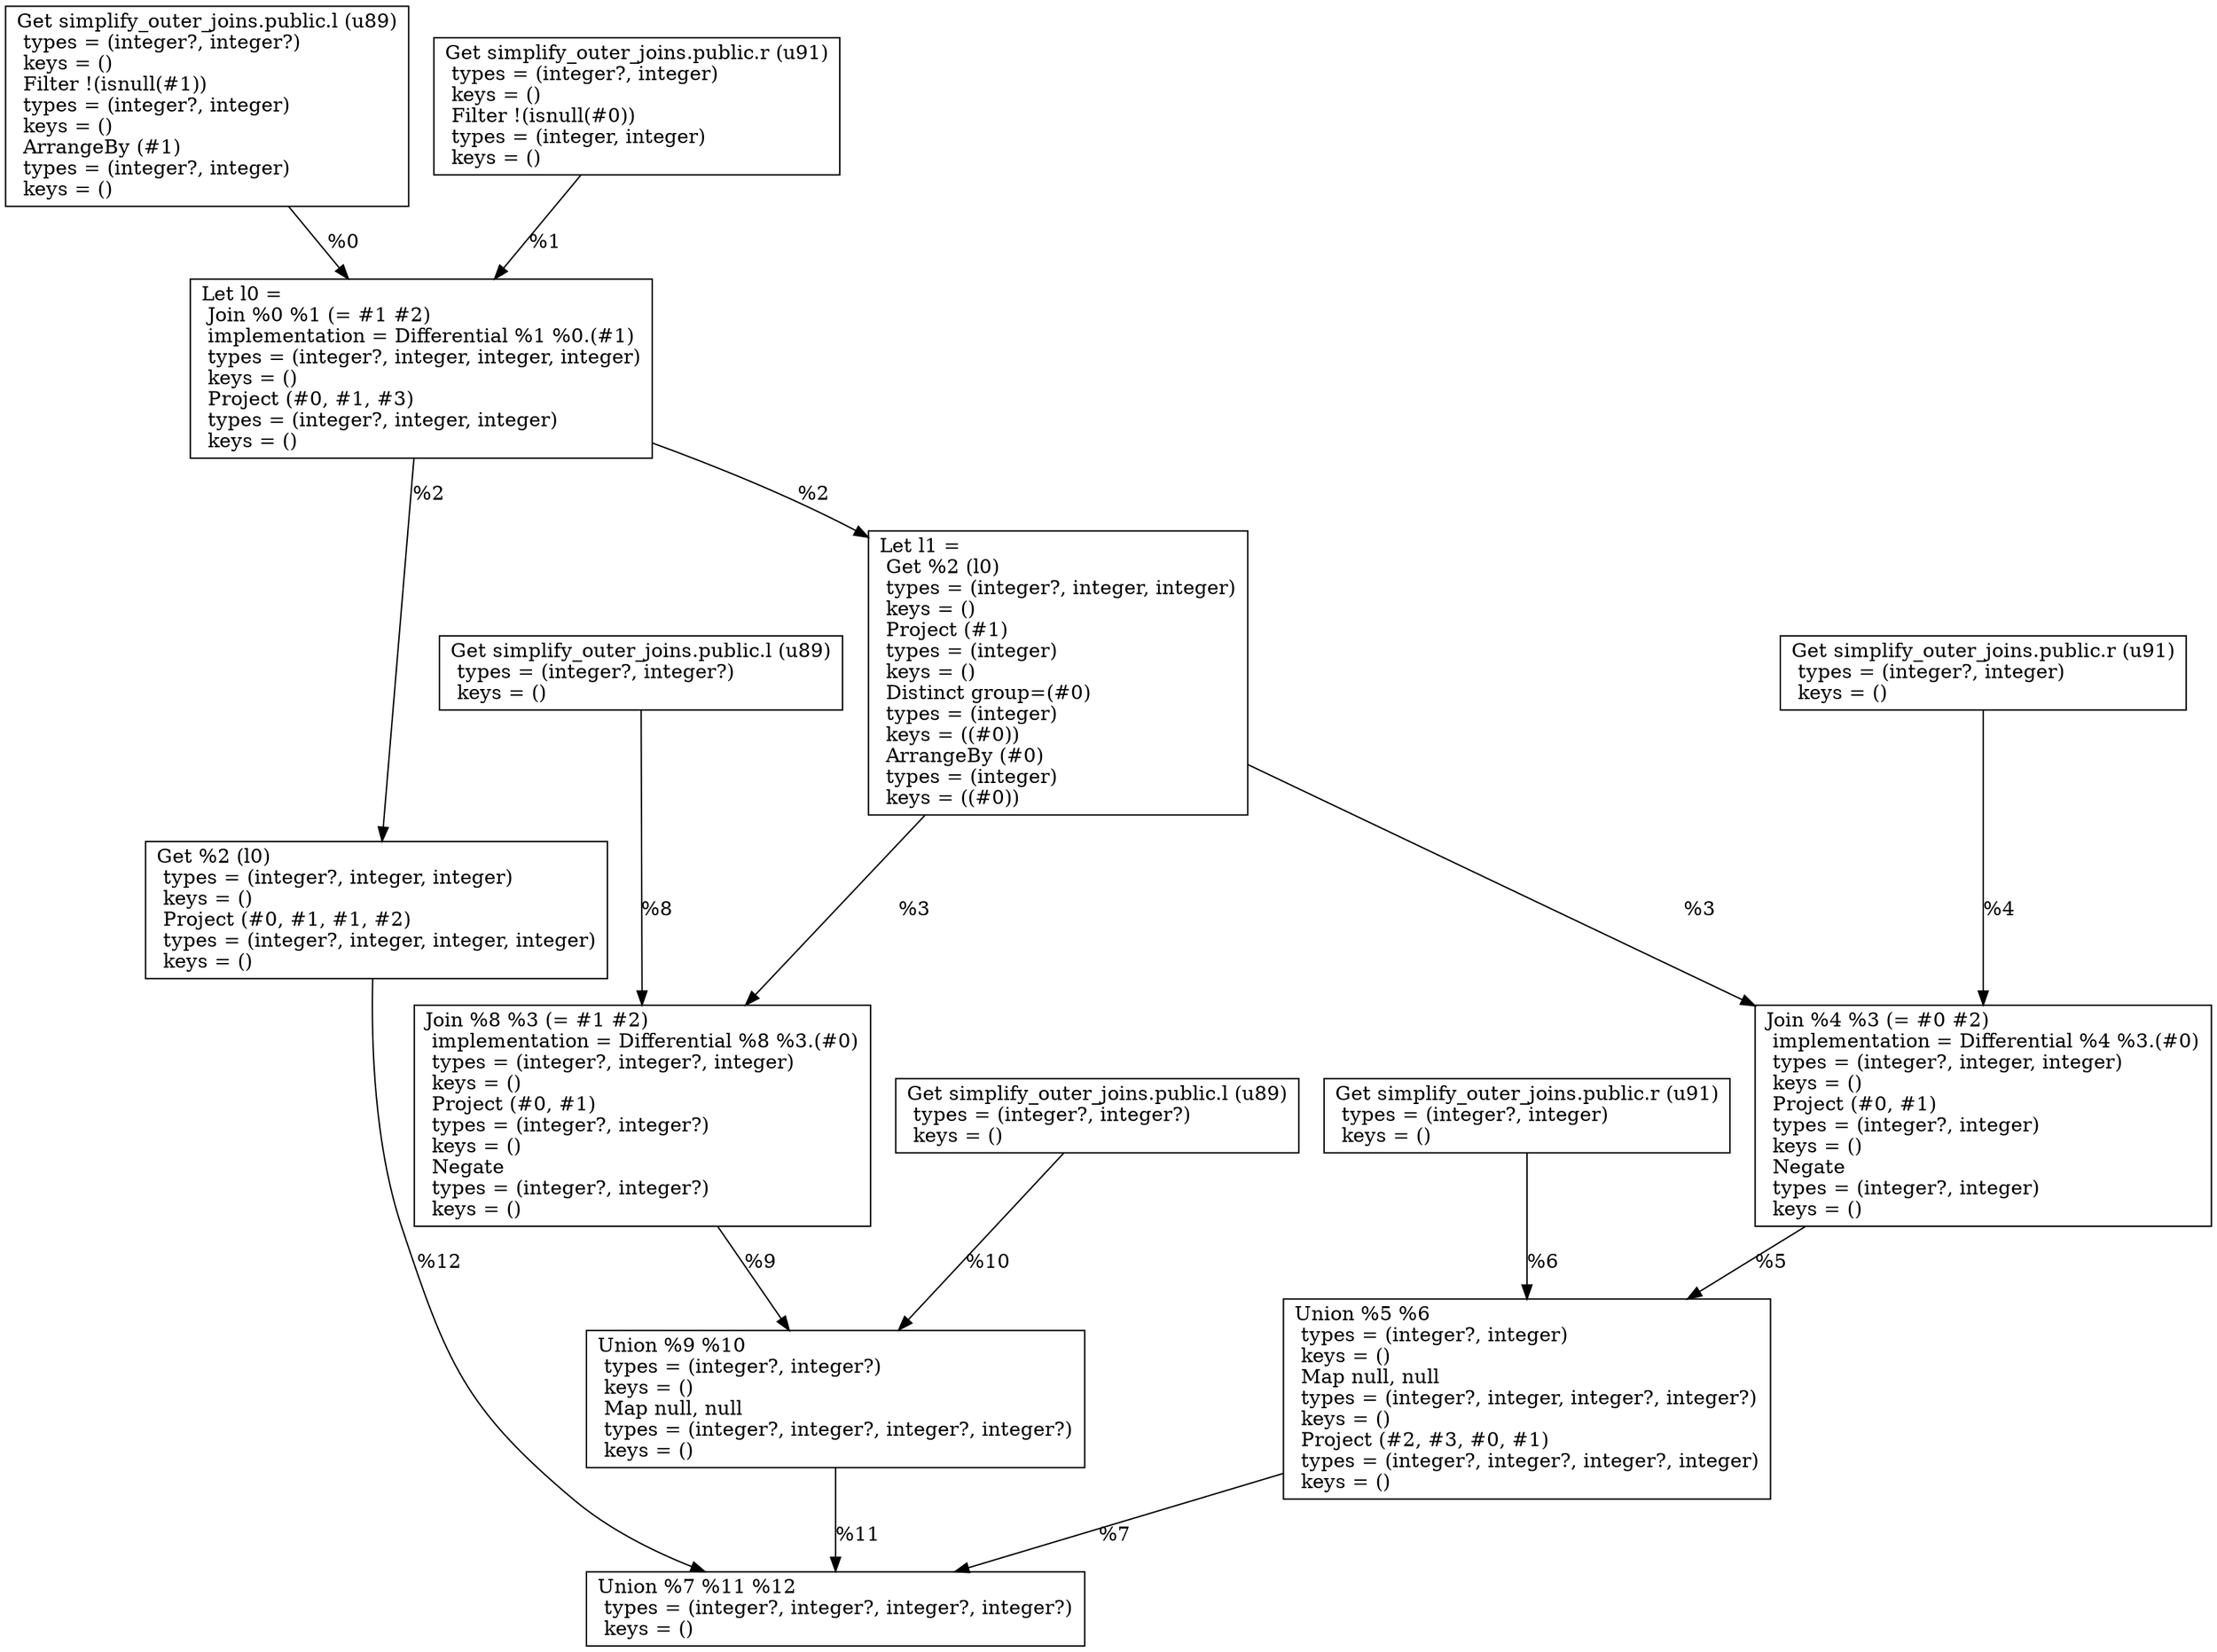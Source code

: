 digraph G {
    node0 [shape = record, label=" Get simplify_outer_joins.public.l (u89)\l  types = (integer?, integer?)\l  keys = ()\l Filter !(isnull(#1))\l  types = (integer?, integer)\l  keys = ()\l ArrangeBy (#1)\l  types = (integer?, integer)\l  keys = ()\l"]
    node1 [shape = record, label=" Get simplify_outer_joins.public.r (u91)\l  types = (integer?, integer)\l  keys = ()\l Filter !(isnull(#0))\l  types = (integer, integer)\l  keys = ()\l"]
    node2 [shape = record, label="Let l0 =\l Join %0 %1 (= #1 #2)\l  implementation = Differential %1 %0.(#1)\l  types = (integer?, integer, integer, integer)\l  keys = ()\l Project (#0, #1, #3)\l  types = (integer?, integer, integer)\l  keys = ()\l"]
    node3 [shape = record, label="Let l1 =\l Get %2 (l0)\l  types = (integer?, integer, integer)\l  keys = ()\l Project (#1)\l  types = (integer)\l  keys = ()\l Distinct group=(#0)\l  types = (integer)\l  keys = ((#0))\l ArrangeBy (#0)\l  types = (integer)\l  keys = ((#0))\l"]
    node4 [shape = record, label=" Get simplify_outer_joins.public.r (u91)\l  types = (integer?, integer)\l  keys = ()\l"]
    node5 [shape = record, label=" Join %4 %3 (= #0 #2)\l  implementation = Differential %4 %3.(#0)\l  types = (integer?, integer, integer)\l  keys = ()\l Project (#0, #1)\l  types = (integer?, integer)\l  keys = ()\l Negate\l  types = (integer?, integer)\l  keys = ()\l"]
    node6 [shape = record, label=" Get simplify_outer_joins.public.r (u91)\l  types = (integer?, integer)\l  keys = ()\l"]
    node7 [shape = record, label=" Union %5 %6\l  types = (integer?, integer)\l  keys = ()\l Map null, null\l  types = (integer?, integer, integer?, integer?)\l  keys = ()\l Project (#2, #3, #0, #1)\l  types = (integer?, integer?, integer?, integer)\l  keys = ()\l"]
    node8 [shape = record, label=" Get simplify_outer_joins.public.l (u89)\l  types = (integer?, integer?)\l  keys = ()\l"]
    node9 [shape = record, label=" Join %8 %3 (= #1 #2)\l  implementation = Differential %8 %3.(#0)\l  types = (integer?, integer?, integer)\l  keys = ()\l Project (#0, #1)\l  types = (integer?, integer?)\l  keys = ()\l Negate\l  types = (integer?, integer?)\l  keys = ()\l"]
    node10 [shape = record, label=" Get simplify_outer_joins.public.l (u89)\l  types = (integer?, integer?)\l  keys = ()\l"]
    node11 [shape = record, label=" Union %9 %10\l  types = (integer?, integer?)\l  keys = ()\l Map null, null\l  types = (integer?, integer?, integer?, integer?)\l  keys = ()\l"]
    node12 [shape = record, label=" Get %2 (l0)\l  types = (integer?, integer, integer)\l  keys = ()\l Project (#0, #1, #1, #2)\l  types = (integer?, integer, integer, integer)\l  keys = ()\l"]
    node13 [shape = record, label=" Union %7 %11 %12\l  types = (integer?, integer?, integer?, integer?)\l  keys = ()\l"]
    node10 -> node11 [label = "%10\l"]
    node4 -> node5 [label = "%4\l"]
    node3 -> node5 [label = "%3\l"]
    node1 -> node2 [label = "%1\l"]
    node2 -> node3 [label = "%2\l"]
    node2 -> node12 [label = "%2\l"]
    node9 -> node11 [label = "%9\l"]
    node7 -> node13 [label = "%7\l"]
    node0 -> node2 [label = "%0\l"]
    node12 -> node13 [label = "%12\l"]
    node5 -> node7 [label = "%5\l"]
    node11 -> node13 [label = "%11\l"]
    node3 -> node9 [label = "%3\l"]
    node8 -> node9 [label = "%8\l"]
    node6 -> node7 [label = "%6\l"]
}
